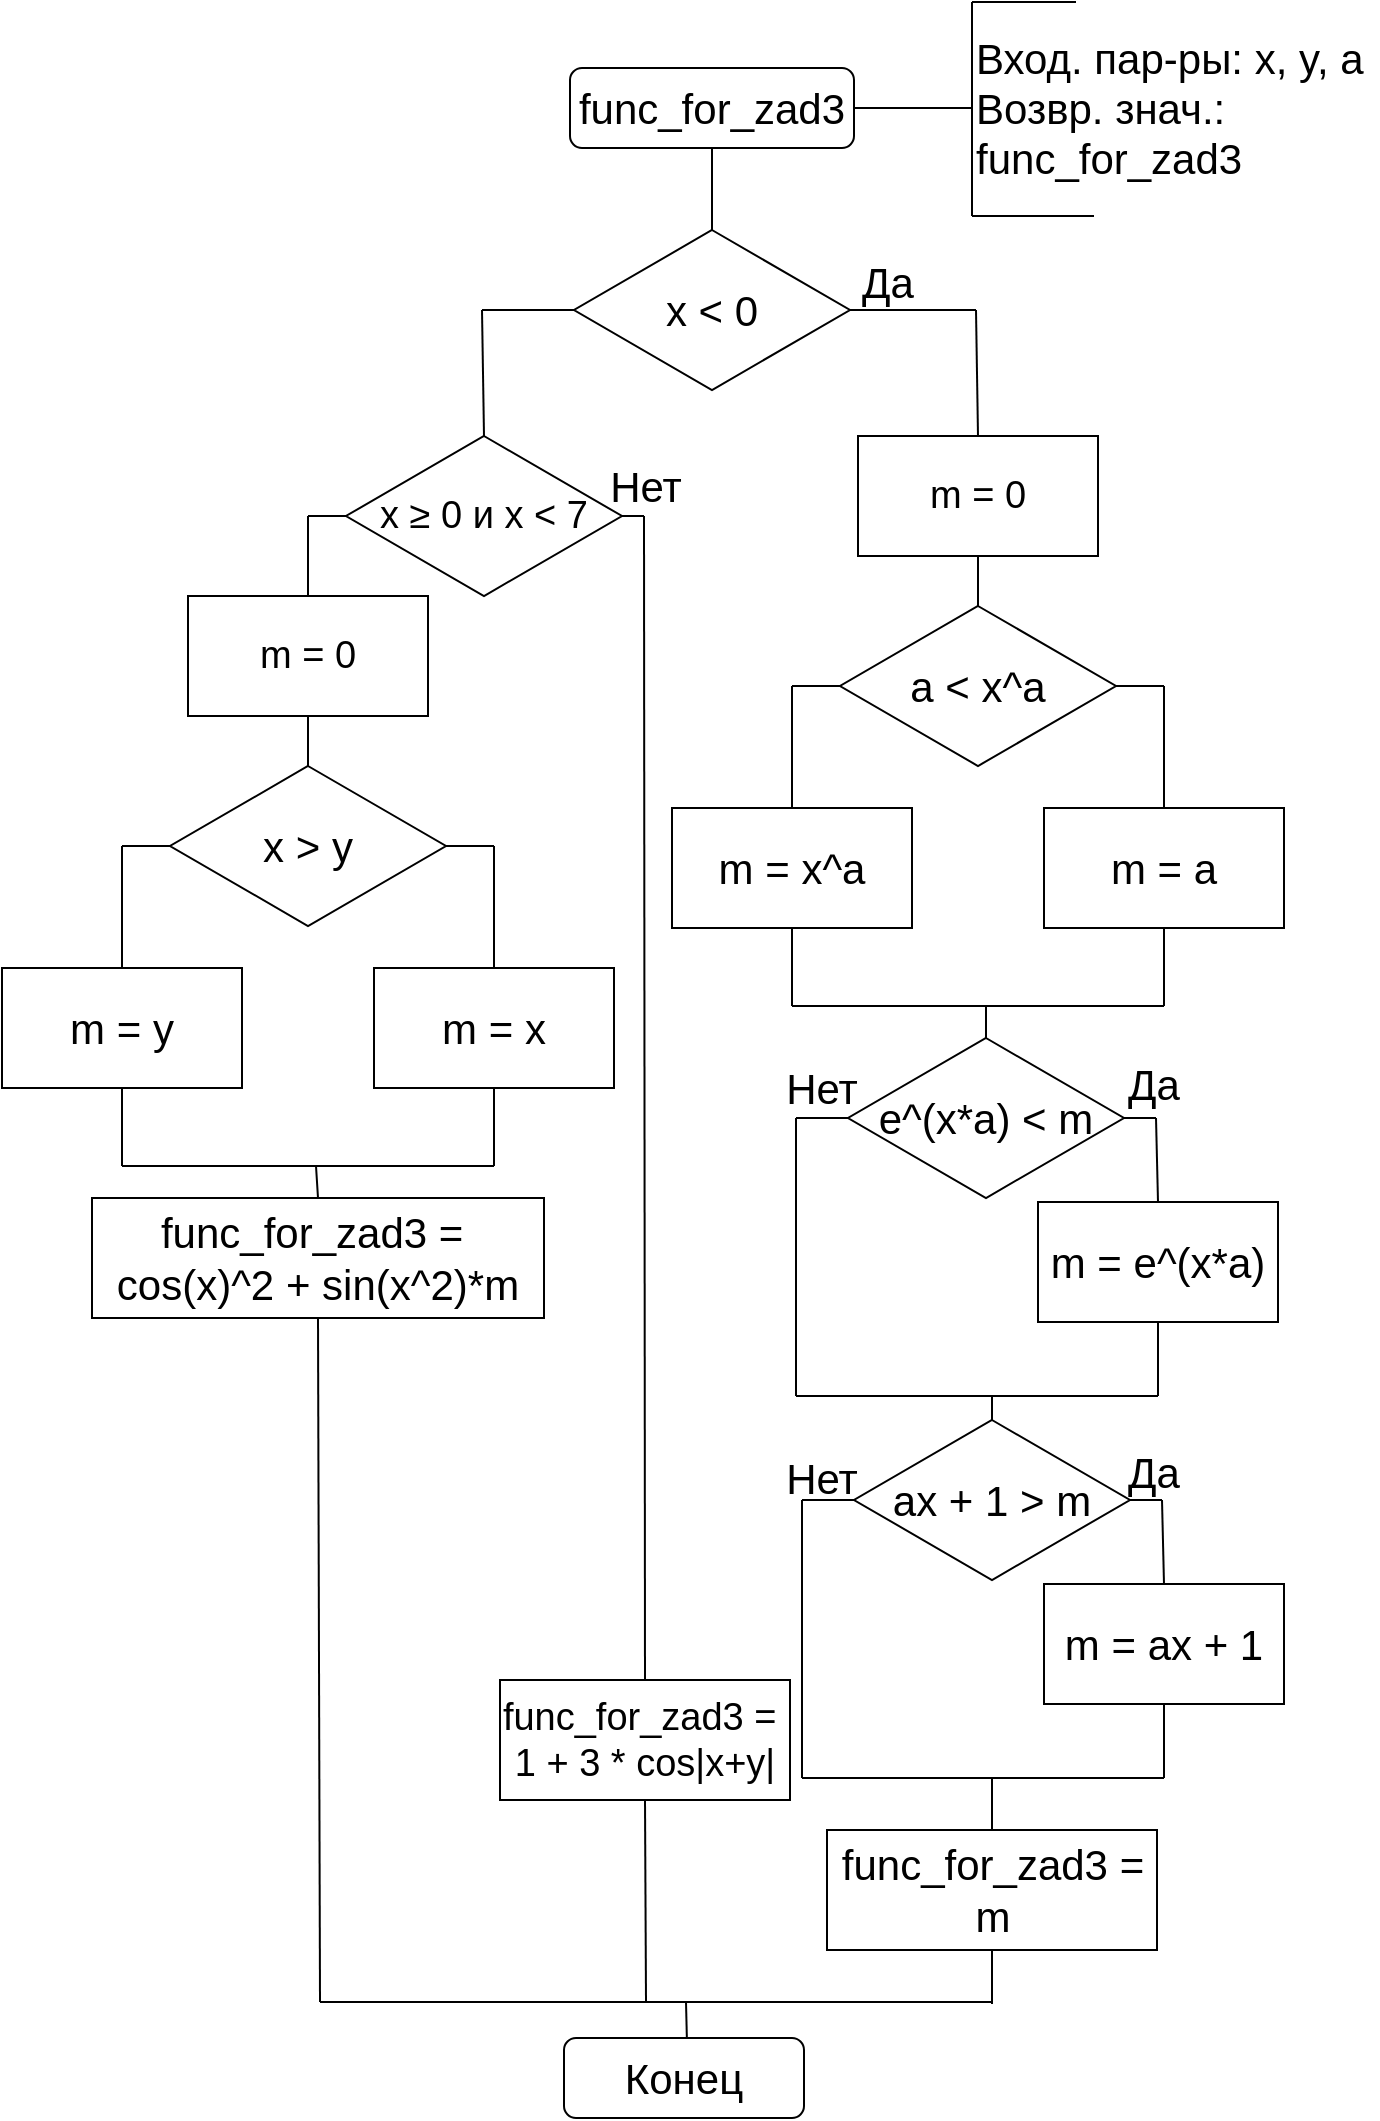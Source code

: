 <mxfile version="21.7.5" type="device">
  <diagram id="C5RBs43oDa-KdzZeNtuy" name="Page-1">
    <mxGraphModel dx="2049" dy="1131" grid="0" gridSize="10" guides="1" tooltips="1" connect="1" arrows="1" fold="1" page="1" pageScale="1" pageWidth="827" pageHeight="1169" math="0" shadow="0">
      <root>
        <mxCell id="WIyWlLk6GJQsqaUBKTNV-0" />
        <mxCell id="WIyWlLk6GJQsqaUBKTNV-1" parent="WIyWlLk6GJQsqaUBKTNV-0" />
        <mxCell id="WIyWlLk6GJQsqaUBKTNV-3" value="&lt;font style=&quot;font-size: 21px;&quot;&gt;func_for_zad3&lt;/font&gt;" style="rounded=1;whiteSpace=wrap;html=1;fontSize=14;glass=0;strokeWidth=1;shadow=0;" parent="WIyWlLk6GJQsqaUBKTNV-1" vertex="1">
          <mxGeometry x="291" y="62" width="142" height="40" as="geometry" />
        </mxCell>
        <mxCell id="6moriQLyFXrOPChxs1bC-0" value="Вход. пар-ры: x, y, a&lt;br style=&quot;font-size: 21px;&quot;&gt;Возвр. знач.: func_for_zad3" style="text;html=1;strokeColor=none;fillColor=none;align=left;verticalAlign=middle;whiteSpace=wrap;rounded=0;fontSize=21;" parent="WIyWlLk6GJQsqaUBKTNV-1" vertex="1">
          <mxGeometry x="492" y="67" width="203" height="30" as="geometry" />
        </mxCell>
        <mxCell id="6moriQLyFXrOPChxs1bC-2" value="" style="endArrow=none;html=1;rounded=0;entryX=1;entryY=0.5;entryDx=0;entryDy=0;exitX=0;exitY=0.5;exitDx=0;exitDy=0;" parent="WIyWlLk6GJQsqaUBKTNV-1" source="6moriQLyFXrOPChxs1bC-0" target="WIyWlLk6GJQsqaUBKTNV-3" edge="1">
          <mxGeometry width="50" height="50" relative="1" as="geometry">
            <mxPoint x="402" y="152" as="sourcePoint" />
            <mxPoint x="452" y="102" as="targetPoint" />
          </mxGeometry>
        </mxCell>
        <mxCell id="6moriQLyFXrOPChxs1bC-5" value="" style="endArrow=none;html=1;rounded=0;" parent="WIyWlLk6GJQsqaUBKTNV-1" edge="1">
          <mxGeometry width="50" height="50" relative="1" as="geometry">
            <mxPoint x="492" y="29" as="sourcePoint" />
            <mxPoint x="492" y="82" as="targetPoint" />
          </mxGeometry>
        </mxCell>
        <mxCell id="6moriQLyFXrOPChxs1bC-7" value="" style="endArrow=none;html=1;rounded=0;" parent="WIyWlLk6GJQsqaUBKTNV-1" edge="1">
          <mxGeometry width="50" height="50" relative="1" as="geometry">
            <mxPoint x="492" y="136" as="sourcePoint" />
            <mxPoint x="492" y="82" as="targetPoint" />
          </mxGeometry>
        </mxCell>
        <mxCell id="YWLN9xPVWwnnbP-Pcery-0" value="" style="endArrow=none;html=1;rounded=0;exitX=0.5;exitY=1;exitDx=0;exitDy=0;entryX=0.5;entryY=0;entryDx=0;entryDy=0;" parent="WIyWlLk6GJQsqaUBKTNV-1" source="WIyWlLk6GJQsqaUBKTNV-3" edge="1">
          <mxGeometry width="50" height="50" relative="1" as="geometry">
            <mxPoint x="530" y="377" as="sourcePoint" />
            <mxPoint x="362" y="152" as="targetPoint" />
          </mxGeometry>
        </mxCell>
        <mxCell id="lrFM34d_Fa-Jtx6sUcbM-0" value="&lt;font style=&quot;font-size: 21px;&quot;&gt;x &amp;lt; 0&lt;/font&gt;" style="rhombus;whiteSpace=wrap;html=1;" vertex="1" parent="WIyWlLk6GJQsqaUBKTNV-1">
          <mxGeometry x="293" y="143" width="138" height="80" as="geometry" />
        </mxCell>
        <mxCell id="lrFM34d_Fa-Jtx6sUcbM-1" value="&lt;font style=&quot;font-size: 19px;&quot;&gt;m = 0&lt;/font&gt;" style="rounded=0;whiteSpace=wrap;html=1;" vertex="1" parent="WIyWlLk6GJQsqaUBKTNV-1">
          <mxGeometry x="435" y="246" width="120" height="60" as="geometry" />
        </mxCell>
        <mxCell id="lrFM34d_Fa-Jtx6sUcbM-2" value="" style="endArrow=none;html=1;rounded=0;exitX=1;exitY=0.5;exitDx=0;exitDy=0;" edge="1" parent="WIyWlLk6GJQsqaUBKTNV-1" source="lrFM34d_Fa-Jtx6sUcbM-0">
          <mxGeometry width="50" height="50" relative="1" as="geometry">
            <mxPoint x="530" y="371" as="sourcePoint" />
            <mxPoint x="494" y="183" as="targetPoint" />
          </mxGeometry>
        </mxCell>
        <mxCell id="lrFM34d_Fa-Jtx6sUcbM-3" value="" style="endArrow=none;html=1;rounded=0;exitX=0.5;exitY=0;exitDx=0;exitDy=0;" edge="1" parent="WIyWlLk6GJQsqaUBKTNV-1" source="lrFM34d_Fa-Jtx6sUcbM-1">
          <mxGeometry width="50" height="50" relative="1" as="geometry">
            <mxPoint x="530" y="371" as="sourcePoint" />
            <mxPoint x="494" y="183" as="targetPoint" />
          </mxGeometry>
        </mxCell>
        <mxCell id="lrFM34d_Fa-Jtx6sUcbM-4" value="Да" style="text;html=1;strokeColor=none;fillColor=none;align=center;verticalAlign=middle;whiteSpace=wrap;rounded=0;fontSize=21;" vertex="1" parent="WIyWlLk6GJQsqaUBKTNV-1">
          <mxGeometry x="419.5" y="154" width="60" height="30" as="geometry" />
        </mxCell>
        <mxCell id="lrFM34d_Fa-Jtx6sUcbM-6" value="&lt;font style=&quot;font-size: 19px;&quot;&gt;x&amp;nbsp;≥ 0 и x &amp;lt; 7&lt;/font&gt;" style="rhombus;whiteSpace=wrap;html=1;" vertex="1" parent="WIyWlLk6GJQsqaUBKTNV-1">
          <mxGeometry x="179" y="246" width="138" height="80" as="geometry" />
        </mxCell>
        <mxCell id="lrFM34d_Fa-Jtx6sUcbM-7" value="" style="endArrow=none;html=1;rounded=0;entryX=0;entryY=0.5;entryDx=0;entryDy=0;" edge="1" parent="WIyWlLk6GJQsqaUBKTNV-1" target="lrFM34d_Fa-Jtx6sUcbM-0">
          <mxGeometry width="50" height="50" relative="1" as="geometry">
            <mxPoint x="247" y="183" as="sourcePoint" />
            <mxPoint x="412" y="342" as="targetPoint" />
          </mxGeometry>
        </mxCell>
        <mxCell id="lrFM34d_Fa-Jtx6sUcbM-8" value="" style="endArrow=none;html=1;rounded=0;exitX=0.5;exitY=0;exitDx=0;exitDy=0;" edge="1" parent="WIyWlLk6GJQsqaUBKTNV-1" source="lrFM34d_Fa-Jtx6sUcbM-6">
          <mxGeometry width="50" height="50" relative="1" as="geometry">
            <mxPoint x="278" y="304" as="sourcePoint" />
            <mxPoint x="247" y="183" as="targetPoint" />
          </mxGeometry>
        </mxCell>
        <mxCell id="lrFM34d_Fa-Jtx6sUcbM-9" value="&lt;font style=&quot;font-size: 21px;&quot;&gt;a &amp;lt; x^a&lt;/font&gt;" style="rhombus;whiteSpace=wrap;html=1;" vertex="1" parent="WIyWlLk6GJQsqaUBKTNV-1">
          <mxGeometry x="426" y="331" width="138" height="80" as="geometry" />
        </mxCell>
        <mxCell id="lrFM34d_Fa-Jtx6sUcbM-10" value="" style="endArrow=none;html=1;rounded=0;entryX=0.5;entryY=1;entryDx=0;entryDy=0;exitX=0.5;exitY=0;exitDx=0;exitDy=0;" edge="1" parent="WIyWlLk6GJQsqaUBKTNV-1" source="lrFM34d_Fa-Jtx6sUcbM-9" target="lrFM34d_Fa-Jtx6sUcbM-1">
          <mxGeometry width="50" height="50" relative="1" as="geometry">
            <mxPoint x="366" y="432" as="sourcePoint" />
            <mxPoint x="416" y="382" as="targetPoint" />
          </mxGeometry>
        </mxCell>
        <mxCell id="lrFM34d_Fa-Jtx6sUcbM-11" value="m = a" style="rounded=0;whiteSpace=wrap;html=1;fontSize=21;" vertex="1" parent="WIyWlLk6GJQsqaUBKTNV-1">
          <mxGeometry x="528" y="432" width="120" height="60" as="geometry" />
        </mxCell>
        <mxCell id="lrFM34d_Fa-Jtx6sUcbM-12" value="&lt;font style=&quot;font-size: 21px;&quot;&gt;m = x^a&lt;/font&gt;" style="rounded=0;whiteSpace=wrap;html=1;" vertex="1" parent="WIyWlLk6GJQsqaUBKTNV-1">
          <mxGeometry x="342" y="432" width="120" height="60" as="geometry" />
        </mxCell>
        <mxCell id="lrFM34d_Fa-Jtx6sUcbM-13" value="" style="endArrow=none;html=1;rounded=0;entryX=0;entryY=0.5;entryDx=0;entryDy=0;" edge="1" parent="WIyWlLk6GJQsqaUBKTNV-1" target="lrFM34d_Fa-Jtx6sUcbM-9">
          <mxGeometry width="50" height="50" relative="1" as="geometry">
            <mxPoint x="402" y="371" as="sourcePoint" />
            <mxPoint x="417" y="492" as="targetPoint" />
          </mxGeometry>
        </mxCell>
        <mxCell id="lrFM34d_Fa-Jtx6sUcbM-14" value="" style="endArrow=none;html=1;rounded=0;entryX=0.5;entryY=0;entryDx=0;entryDy=0;" edge="1" parent="WIyWlLk6GJQsqaUBKTNV-1" target="lrFM34d_Fa-Jtx6sUcbM-12">
          <mxGeometry width="50" height="50" relative="1" as="geometry">
            <mxPoint x="402" y="371" as="sourcePoint" />
            <mxPoint x="417" y="492" as="targetPoint" />
          </mxGeometry>
        </mxCell>
        <mxCell id="lrFM34d_Fa-Jtx6sUcbM-15" value="" style="endArrow=none;html=1;rounded=0;entryX=0.5;entryY=0;entryDx=0;entryDy=0;" edge="1" parent="WIyWlLk6GJQsqaUBKTNV-1" target="lrFM34d_Fa-Jtx6sUcbM-11">
          <mxGeometry width="50" height="50" relative="1" as="geometry">
            <mxPoint x="588" y="371" as="sourcePoint" />
            <mxPoint x="578" y="455" as="targetPoint" />
          </mxGeometry>
        </mxCell>
        <mxCell id="lrFM34d_Fa-Jtx6sUcbM-16" value="" style="endArrow=none;html=1;rounded=0;entryX=1;entryY=0.5;entryDx=0;entryDy=0;" edge="1" parent="WIyWlLk6GJQsqaUBKTNV-1" target="lrFM34d_Fa-Jtx6sUcbM-9">
          <mxGeometry width="50" height="50" relative="1" as="geometry">
            <mxPoint x="588" y="371" as="sourcePoint" />
            <mxPoint x="596" y="380" as="targetPoint" />
          </mxGeometry>
        </mxCell>
        <mxCell id="lrFM34d_Fa-Jtx6sUcbM-17" value="" style="endArrow=none;html=1;rounded=0;entryX=0.5;entryY=1;entryDx=0;entryDy=0;" edge="1" parent="WIyWlLk6GJQsqaUBKTNV-1" target="lrFM34d_Fa-Jtx6sUcbM-12">
          <mxGeometry width="50" height="50" relative="1" as="geometry">
            <mxPoint x="402" y="531" as="sourcePoint" />
            <mxPoint x="518" y="577" as="targetPoint" />
          </mxGeometry>
        </mxCell>
        <mxCell id="lrFM34d_Fa-Jtx6sUcbM-18" value="" style="endArrow=none;html=1;rounded=0;entryX=0.5;entryY=1;entryDx=0;entryDy=0;" edge="1" parent="WIyWlLk6GJQsqaUBKTNV-1" target="lrFM34d_Fa-Jtx6sUcbM-11">
          <mxGeometry width="50" height="50" relative="1" as="geometry">
            <mxPoint x="588" y="531" as="sourcePoint" />
            <mxPoint x="518" y="577" as="targetPoint" />
          </mxGeometry>
        </mxCell>
        <mxCell id="lrFM34d_Fa-Jtx6sUcbM-19" value="" style="endArrow=none;html=1;rounded=0;" edge="1" parent="WIyWlLk6GJQsqaUBKTNV-1">
          <mxGeometry width="50" height="50" relative="1" as="geometry">
            <mxPoint x="402" y="531" as="sourcePoint" />
            <mxPoint x="588" y="531" as="targetPoint" />
          </mxGeometry>
        </mxCell>
        <mxCell id="lrFM34d_Fa-Jtx6sUcbM-20" value="&lt;font style=&quot;font-size: 21px;&quot;&gt;e^(x*a) &amp;lt; m&lt;/font&gt;" style="rhombus;whiteSpace=wrap;html=1;" vertex="1" parent="WIyWlLk6GJQsqaUBKTNV-1">
          <mxGeometry x="430" y="547" width="138" height="80" as="geometry" />
        </mxCell>
        <mxCell id="lrFM34d_Fa-Jtx6sUcbM-21" value="" style="endArrow=none;html=1;rounded=0;exitX=0.5;exitY=0;exitDx=0;exitDy=0;" edge="1" parent="WIyWlLk6GJQsqaUBKTNV-1" source="lrFM34d_Fa-Jtx6sUcbM-20">
          <mxGeometry width="50" height="50" relative="1" as="geometry">
            <mxPoint x="487" y="613" as="sourcePoint" />
            <mxPoint x="499" y="531" as="targetPoint" />
          </mxGeometry>
        </mxCell>
        <mxCell id="lrFM34d_Fa-Jtx6sUcbM-22" value="m = e^(x*a)" style="rounded=0;whiteSpace=wrap;html=1;fontSize=21;" vertex="1" parent="WIyWlLk6GJQsqaUBKTNV-1">
          <mxGeometry x="525" y="629" width="120" height="60" as="geometry" />
        </mxCell>
        <mxCell id="lrFM34d_Fa-Jtx6sUcbM-23" value="" style="endArrow=none;html=1;rounded=0;exitX=1;exitY=0.5;exitDx=0;exitDy=0;" edge="1" parent="WIyWlLk6GJQsqaUBKTNV-1" source="lrFM34d_Fa-Jtx6sUcbM-20">
          <mxGeometry width="50" height="50" relative="1" as="geometry">
            <mxPoint x="480" y="627" as="sourcePoint" />
            <mxPoint x="584" y="587" as="targetPoint" />
          </mxGeometry>
        </mxCell>
        <mxCell id="lrFM34d_Fa-Jtx6sUcbM-24" value="" style="endArrow=none;html=1;rounded=0;exitX=0.5;exitY=0;exitDx=0;exitDy=0;" edge="1" parent="WIyWlLk6GJQsqaUBKTNV-1" source="lrFM34d_Fa-Jtx6sUcbM-22">
          <mxGeometry width="50" height="50" relative="1" as="geometry">
            <mxPoint x="480" y="627" as="sourcePoint" />
            <mxPoint x="584" y="587" as="targetPoint" />
          </mxGeometry>
        </mxCell>
        <mxCell id="lrFM34d_Fa-Jtx6sUcbM-25" value="" style="endArrow=none;html=1;rounded=0;exitX=0;exitY=0.5;exitDx=0;exitDy=0;" edge="1" parent="WIyWlLk6GJQsqaUBKTNV-1" source="lrFM34d_Fa-Jtx6sUcbM-20">
          <mxGeometry width="50" height="50" relative="1" as="geometry">
            <mxPoint x="533" y="659" as="sourcePoint" />
            <mxPoint x="404" y="587" as="targetPoint" />
          </mxGeometry>
        </mxCell>
        <mxCell id="lrFM34d_Fa-Jtx6sUcbM-26" value="" style="endArrow=none;html=1;rounded=0;" edge="1" parent="WIyWlLk6GJQsqaUBKTNV-1">
          <mxGeometry width="50" height="50" relative="1" as="geometry">
            <mxPoint x="404" y="587" as="sourcePoint" />
            <mxPoint x="404" y="726" as="targetPoint" />
          </mxGeometry>
        </mxCell>
        <mxCell id="lrFM34d_Fa-Jtx6sUcbM-27" value="" style="endArrow=none;html=1;rounded=0;entryX=0.5;entryY=1;entryDx=0;entryDy=0;" edge="1" parent="WIyWlLk6GJQsqaUBKTNV-1" target="lrFM34d_Fa-Jtx6sUcbM-22">
          <mxGeometry width="50" height="50" relative="1" as="geometry">
            <mxPoint x="585" y="726" as="sourcePoint" />
            <mxPoint x="525" y="689" as="targetPoint" />
          </mxGeometry>
        </mxCell>
        <mxCell id="lrFM34d_Fa-Jtx6sUcbM-28" value="" style="endArrow=none;html=1;rounded=0;" edge="1" parent="WIyWlLk6GJQsqaUBKTNV-1">
          <mxGeometry width="50" height="50" relative="1" as="geometry">
            <mxPoint x="404" y="726" as="sourcePoint" />
            <mxPoint x="585" y="726" as="targetPoint" />
          </mxGeometry>
        </mxCell>
        <mxCell id="lrFM34d_Fa-Jtx6sUcbM-29" value="&lt;font style=&quot;font-size: 21px;&quot;&gt;ax + 1 &amp;gt; m&lt;/font&gt;" style="rhombus;whiteSpace=wrap;html=1;" vertex="1" parent="WIyWlLk6GJQsqaUBKTNV-1">
          <mxGeometry x="433" y="738" width="138" height="80" as="geometry" />
        </mxCell>
        <mxCell id="lrFM34d_Fa-Jtx6sUcbM-30" value="m = ax + 1" style="rounded=0;whiteSpace=wrap;html=1;fontSize=21;" vertex="1" parent="WIyWlLk6GJQsqaUBKTNV-1">
          <mxGeometry x="528" y="820" width="120" height="60" as="geometry" />
        </mxCell>
        <mxCell id="lrFM34d_Fa-Jtx6sUcbM-31" value="" style="endArrow=none;html=1;rounded=0;exitX=1;exitY=0.5;exitDx=0;exitDy=0;" edge="1" parent="WIyWlLk6GJQsqaUBKTNV-1" source="lrFM34d_Fa-Jtx6sUcbM-29">
          <mxGeometry width="50" height="50" relative="1" as="geometry">
            <mxPoint x="483" y="818" as="sourcePoint" />
            <mxPoint x="587" y="778" as="targetPoint" />
          </mxGeometry>
        </mxCell>
        <mxCell id="lrFM34d_Fa-Jtx6sUcbM-32" value="" style="endArrow=none;html=1;rounded=0;exitX=0.5;exitY=0;exitDx=0;exitDy=0;" edge="1" parent="WIyWlLk6GJQsqaUBKTNV-1" source="lrFM34d_Fa-Jtx6sUcbM-30">
          <mxGeometry width="50" height="50" relative="1" as="geometry">
            <mxPoint x="483" y="818" as="sourcePoint" />
            <mxPoint x="587" y="778" as="targetPoint" />
          </mxGeometry>
        </mxCell>
        <mxCell id="lrFM34d_Fa-Jtx6sUcbM-33" value="" style="endArrow=none;html=1;rounded=0;exitX=0;exitY=0.5;exitDx=0;exitDy=0;" edge="1" parent="WIyWlLk6GJQsqaUBKTNV-1" source="lrFM34d_Fa-Jtx6sUcbM-29">
          <mxGeometry width="50" height="50" relative="1" as="geometry">
            <mxPoint x="536" y="850" as="sourcePoint" />
            <mxPoint x="407" y="778" as="targetPoint" />
          </mxGeometry>
        </mxCell>
        <mxCell id="lrFM34d_Fa-Jtx6sUcbM-34" value="" style="endArrow=none;html=1;rounded=0;" edge="1" parent="WIyWlLk6GJQsqaUBKTNV-1">
          <mxGeometry width="50" height="50" relative="1" as="geometry">
            <mxPoint x="407" y="778" as="sourcePoint" />
            <mxPoint x="407" y="917" as="targetPoint" />
          </mxGeometry>
        </mxCell>
        <mxCell id="lrFM34d_Fa-Jtx6sUcbM-35" value="" style="endArrow=none;html=1;rounded=0;entryX=0.5;entryY=1;entryDx=0;entryDy=0;" edge="1" parent="WIyWlLk6GJQsqaUBKTNV-1" target="lrFM34d_Fa-Jtx6sUcbM-30">
          <mxGeometry width="50" height="50" relative="1" as="geometry">
            <mxPoint x="588" y="917" as="sourcePoint" />
            <mxPoint x="528" y="880" as="targetPoint" />
          </mxGeometry>
        </mxCell>
        <mxCell id="lrFM34d_Fa-Jtx6sUcbM-36" value="" style="endArrow=none;html=1;rounded=0;" edge="1" parent="WIyWlLk6GJQsqaUBKTNV-1">
          <mxGeometry width="50" height="50" relative="1" as="geometry">
            <mxPoint x="407" y="917" as="sourcePoint" />
            <mxPoint x="588" y="917" as="targetPoint" />
          </mxGeometry>
        </mxCell>
        <mxCell id="lrFM34d_Fa-Jtx6sUcbM-37" value="" style="endArrow=none;html=1;rounded=0;entryX=0.5;entryY=0;entryDx=0;entryDy=0;" edge="1" parent="WIyWlLk6GJQsqaUBKTNV-1" target="lrFM34d_Fa-Jtx6sUcbM-29">
          <mxGeometry width="50" height="50" relative="1" as="geometry">
            <mxPoint x="502" y="726" as="sourcePoint" />
            <mxPoint x="455" y="686" as="targetPoint" />
          </mxGeometry>
        </mxCell>
        <mxCell id="lrFM34d_Fa-Jtx6sUcbM-38" value="Да" style="text;html=1;strokeColor=none;fillColor=none;align=center;verticalAlign=middle;whiteSpace=wrap;rounded=0;fontSize=21;" vertex="1" parent="WIyWlLk6GJQsqaUBKTNV-1">
          <mxGeometry x="553" y="555" width="60" height="30" as="geometry" />
        </mxCell>
        <mxCell id="lrFM34d_Fa-Jtx6sUcbM-39" value="Нет" style="text;html=1;strokeColor=none;fillColor=none;align=center;verticalAlign=middle;whiteSpace=wrap;rounded=0;fontSize=21;" vertex="1" parent="WIyWlLk6GJQsqaUBKTNV-1">
          <mxGeometry x="387" y="557" width="60" height="30" as="geometry" />
        </mxCell>
        <mxCell id="lrFM34d_Fa-Jtx6sUcbM-40" value="Да" style="text;html=1;strokeColor=none;fillColor=none;align=center;verticalAlign=middle;whiteSpace=wrap;rounded=0;fontSize=21;" vertex="1" parent="WIyWlLk6GJQsqaUBKTNV-1">
          <mxGeometry x="553" y="749" width="60" height="30" as="geometry" />
        </mxCell>
        <mxCell id="lrFM34d_Fa-Jtx6sUcbM-41" value="Нет" style="text;html=1;strokeColor=none;fillColor=none;align=center;verticalAlign=middle;whiteSpace=wrap;rounded=0;fontSize=21;" vertex="1" parent="WIyWlLk6GJQsqaUBKTNV-1">
          <mxGeometry x="387" y="752" width="60" height="30" as="geometry" />
        </mxCell>
        <mxCell id="lrFM34d_Fa-Jtx6sUcbM-42" value="" style="endArrow=none;html=1;rounded=0;" edge="1" parent="WIyWlLk6GJQsqaUBKTNV-1" target="lrFM34d_Fa-Jtx6sUcbM-43">
          <mxGeometry width="50" height="50" relative="1" as="geometry">
            <mxPoint x="502" y="917" as="sourcePoint" />
            <mxPoint x="542" y="860" as="targetPoint" />
          </mxGeometry>
        </mxCell>
        <mxCell id="lrFM34d_Fa-Jtx6sUcbM-43" value="func_for_zad3 = m" style="rounded=0;whiteSpace=wrap;html=1;fontSize=21;" vertex="1" parent="WIyWlLk6GJQsqaUBKTNV-1">
          <mxGeometry x="419.5" y="943" width="165" height="60" as="geometry" />
        </mxCell>
        <mxCell id="lrFM34d_Fa-Jtx6sUcbM-44" value="func_for_zad3 =&amp;nbsp;&lt;br style=&quot;font-size: 19px;&quot;&gt;1 + 3 * cos|x+y|" style="rounded=0;whiteSpace=wrap;html=1;fontSize=19;" vertex="1" parent="WIyWlLk6GJQsqaUBKTNV-1">
          <mxGeometry x="256" y="868" width="145" height="60" as="geometry" />
        </mxCell>
        <mxCell id="lrFM34d_Fa-Jtx6sUcbM-45" value="" style="endArrow=none;html=1;rounded=0;entryX=1;entryY=0.5;entryDx=0;entryDy=0;" edge="1" parent="WIyWlLk6GJQsqaUBKTNV-1" target="lrFM34d_Fa-Jtx6sUcbM-6">
          <mxGeometry width="50" height="50" relative="1" as="geometry">
            <mxPoint x="328" y="286" as="sourcePoint" />
            <mxPoint x="343" y="425" as="targetPoint" />
          </mxGeometry>
        </mxCell>
        <mxCell id="lrFM34d_Fa-Jtx6sUcbM-46" value="" style="endArrow=none;html=1;rounded=0;exitX=0.5;exitY=0;exitDx=0;exitDy=0;" edge="1" parent="WIyWlLk6GJQsqaUBKTNV-1" source="lrFM34d_Fa-Jtx6sUcbM-44">
          <mxGeometry width="50" height="50" relative="1" as="geometry">
            <mxPoint x="293" y="475" as="sourcePoint" />
            <mxPoint x="328" y="286" as="targetPoint" />
          </mxGeometry>
        </mxCell>
        <mxCell id="lrFM34d_Fa-Jtx6sUcbM-47" value="" style="endArrow=none;html=1;rounded=0;exitX=0.5;exitY=1;exitDx=0;exitDy=0;" edge="1" parent="WIyWlLk6GJQsqaUBKTNV-1" source="lrFM34d_Fa-Jtx6sUcbM-44">
          <mxGeometry width="50" height="50" relative="1" as="geometry">
            <mxPoint x="314" y="625" as="sourcePoint" />
            <mxPoint x="329" y="1029" as="targetPoint" />
          </mxGeometry>
        </mxCell>
        <mxCell id="lrFM34d_Fa-Jtx6sUcbM-48" value="Нет" style="text;html=1;strokeColor=none;fillColor=none;align=center;verticalAlign=middle;whiteSpace=wrap;rounded=0;fontSize=21;" vertex="1" parent="WIyWlLk6GJQsqaUBKTNV-1">
          <mxGeometry x="298.5" y="256" width="60" height="30" as="geometry" />
        </mxCell>
        <mxCell id="lrFM34d_Fa-Jtx6sUcbM-49" value="&lt;font style=&quot;font-size: 19px;&quot;&gt;m = 0&lt;/font&gt;" style="rounded=0;whiteSpace=wrap;html=1;" vertex="1" parent="WIyWlLk6GJQsqaUBKTNV-1">
          <mxGeometry x="100" y="326" width="120" height="60" as="geometry" />
        </mxCell>
        <mxCell id="lrFM34d_Fa-Jtx6sUcbM-50" value="" style="endArrow=none;html=1;rounded=0;entryX=0;entryY=0.5;entryDx=0;entryDy=0;" edge="1" parent="WIyWlLk6GJQsqaUBKTNV-1" target="lrFM34d_Fa-Jtx6sUcbM-6">
          <mxGeometry width="50" height="50" relative="1" as="geometry">
            <mxPoint x="160" y="286" as="sourcePoint" />
            <mxPoint x="272" y="342" as="targetPoint" />
          </mxGeometry>
        </mxCell>
        <mxCell id="lrFM34d_Fa-Jtx6sUcbM-51" value="" style="endArrow=none;html=1;rounded=0;exitX=0.5;exitY=0;exitDx=0;exitDy=0;" edge="1" parent="WIyWlLk6GJQsqaUBKTNV-1" source="lrFM34d_Fa-Jtx6sUcbM-49">
          <mxGeometry width="50" height="50" relative="1" as="geometry">
            <mxPoint x="182" y="308" as="sourcePoint" />
            <mxPoint x="160" y="286" as="targetPoint" />
          </mxGeometry>
        </mxCell>
        <mxCell id="lrFM34d_Fa-Jtx6sUcbM-52" value="&lt;span style=&quot;font-size: 21px;&quot;&gt;x &amp;gt; y&lt;/span&gt;" style="rhombus;whiteSpace=wrap;html=1;" vertex="1" parent="WIyWlLk6GJQsqaUBKTNV-1">
          <mxGeometry x="91" y="411" width="138" height="80" as="geometry" />
        </mxCell>
        <mxCell id="lrFM34d_Fa-Jtx6sUcbM-53" value="" style="endArrow=none;html=1;rounded=0;entryX=0.5;entryY=1;entryDx=0;entryDy=0;exitX=0.5;exitY=0;exitDx=0;exitDy=0;" edge="1" parent="WIyWlLk6GJQsqaUBKTNV-1" source="lrFM34d_Fa-Jtx6sUcbM-52">
          <mxGeometry width="50" height="50" relative="1" as="geometry">
            <mxPoint x="31" y="512" as="sourcePoint" />
            <mxPoint x="160" y="386" as="targetPoint" />
          </mxGeometry>
        </mxCell>
        <mxCell id="lrFM34d_Fa-Jtx6sUcbM-54" value="&lt;font style=&quot;font-size: 21px;&quot;&gt;m = x&lt;/font&gt;" style="rounded=0;whiteSpace=wrap;html=1;" vertex="1" parent="WIyWlLk6GJQsqaUBKTNV-1">
          <mxGeometry x="193" y="512" width="120" height="60" as="geometry" />
        </mxCell>
        <mxCell id="lrFM34d_Fa-Jtx6sUcbM-55" value="&lt;font style=&quot;font-size: 21px;&quot;&gt;m = y&lt;/font&gt;" style="rounded=0;whiteSpace=wrap;html=1;" vertex="1" parent="WIyWlLk6GJQsqaUBKTNV-1">
          <mxGeometry x="7" y="512" width="120" height="60" as="geometry" />
        </mxCell>
        <mxCell id="lrFM34d_Fa-Jtx6sUcbM-56" value="" style="endArrow=none;html=1;rounded=0;entryX=0;entryY=0.5;entryDx=0;entryDy=0;" edge="1" parent="WIyWlLk6GJQsqaUBKTNV-1" target="lrFM34d_Fa-Jtx6sUcbM-52">
          <mxGeometry width="50" height="50" relative="1" as="geometry">
            <mxPoint x="67" y="451" as="sourcePoint" />
            <mxPoint x="82" y="572" as="targetPoint" />
          </mxGeometry>
        </mxCell>
        <mxCell id="lrFM34d_Fa-Jtx6sUcbM-57" value="" style="endArrow=none;html=1;rounded=0;entryX=0.5;entryY=0;entryDx=0;entryDy=0;" edge="1" parent="WIyWlLk6GJQsqaUBKTNV-1" target="lrFM34d_Fa-Jtx6sUcbM-55">
          <mxGeometry width="50" height="50" relative="1" as="geometry">
            <mxPoint x="67" y="451" as="sourcePoint" />
            <mxPoint x="82" y="572" as="targetPoint" />
          </mxGeometry>
        </mxCell>
        <mxCell id="lrFM34d_Fa-Jtx6sUcbM-58" value="" style="endArrow=none;html=1;rounded=0;entryX=0.5;entryY=0;entryDx=0;entryDy=0;" edge="1" parent="WIyWlLk6GJQsqaUBKTNV-1" target="lrFM34d_Fa-Jtx6sUcbM-54">
          <mxGeometry width="50" height="50" relative="1" as="geometry">
            <mxPoint x="253" y="451" as="sourcePoint" />
            <mxPoint x="243" y="535" as="targetPoint" />
          </mxGeometry>
        </mxCell>
        <mxCell id="lrFM34d_Fa-Jtx6sUcbM-59" value="" style="endArrow=none;html=1;rounded=0;entryX=1;entryY=0.5;entryDx=0;entryDy=0;" edge="1" parent="WIyWlLk6GJQsqaUBKTNV-1" target="lrFM34d_Fa-Jtx6sUcbM-52">
          <mxGeometry width="50" height="50" relative="1" as="geometry">
            <mxPoint x="253" y="451" as="sourcePoint" />
            <mxPoint x="261" y="460" as="targetPoint" />
          </mxGeometry>
        </mxCell>
        <mxCell id="lrFM34d_Fa-Jtx6sUcbM-60" value="" style="endArrow=none;html=1;rounded=0;entryX=0.5;entryY=1;entryDx=0;entryDy=0;" edge="1" parent="WIyWlLk6GJQsqaUBKTNV-1" target="lrFM34d_Fa-Jtx6sUcbM-55">
          <mxGeometry width="50" height="50" relative="1" as="geometry">
            <mxPoint x="67" y="611" as="sourcePoint" />
            <mxPoint x="183" y="657" as="targetPoint" />
          </mxGeometry>
        </mxCell>
        <mxCell id="lrFM34d_Fa-Jtx6sUcbM-61" value="" style="endArrow=none;html=1;rounded=0;entryX=0.5;entryY=1;entryDx=0;entryDy=0;" edge="1" parent="WIyWlLk6GJQsqaUBKTNV-1" target="lrFM34d_Fa-Jtx6sUcbM-54">
          <mxGeometry width="50" height="50" relative="1" as="geometry">
            <mxPoint x="253" y="611" as="sourcePoint" />
            <mxPoint x="183" y="657" as="targetPoint" />
          </mxGeometry>
        </mxCell>
        <mxCell id="lrFM34d_Fa-Jtx6sUcbM-62" value="" style="endArrow=none;html=1;rounded=0;" edge="1" parent="WIyWlLk6GJQsqaUBKTNV-1">
          <mxGeometry width="50" height="50" relative="1" as="geometry">
            <mxPoint x="67" y="611" as="sourcePoint" />
            <mxPoint x="253" y="611" as="targetPoint" />
          </mxGeometry>
        </mxCell>
        <mxCell id="lrFM34d_Fa-Jtx6sUcbM-63" value="" style="endArrow=none;html=1;rounded=0;exitX=0.5;exitY=0;exitDx=0;exitDy=0;" edge="1" parent="WIyWlLk6GJQsqaUBKTNV-1" source="lrFM34d_Fa-Jtx6sUcbM-64">
          <mxGeometry width="50" height="50" relative="1" as="geometry">
            <mxPoint x="164" y="627" as="sourcePoint" />
            <mxPoint x="164" y="611" as="targetPoint" />
          </mxGeometry>
        </mxCell>
        <mxCell id="lrFM34d_Fa-Jtx6sUcbM-64" value="&lt;font style=&quot;font-size: 21px;&quot;&gt;func_for_zad3 =&amp;nbsp;&lt;br&gt;cos(x)^2 + sin(x^2)*m&lt;/font&gt;" style="rounded=0;whiteSpace=wrap;html=1;" vertex="1" parent="WIyWlLk6GJQsqaUBKTNV-1">
          <mxGeometry x="52" y="627" width="226" height="60" as="geometry" />
        </mxCell>
        <mxCell id="lrFM34d_Fa-Jtx6sUcbM-65" value="&lt;font style=&quot;font-size: 21px;&quot;&gt;Конец&lt;/font&gt;" style="rounded=1;whiteSpace=wrap;html=1;fontSize=14;glass=0;strokeWidth=1;shadow=0;" vertex="1" parent="WIyWlLk6GJQsqaUBKTNV-1">
          <mxGeometry x="288" y="1047" width="120" height="40" as="geometry" />
        </mxCell>
        <mxCell id="lrFM34d_Fa-Jtx6sUcbM-67" value="" style="endArrow=none;html=1;rounded=0;entryX=0.5;entryY=1;entryDx=0;entryDy=0;" edge="1" parent="WIyWlLk6GJQsqaUBKTNV-1" target="lrFM34d_Fa-Jtx6sUcbM-43">
          <mxGeometry width="50" height="50" relative="1" as="geometry">
            <mxPoint x="502" y="1030" as="sourcePoint" />
            <mxPoint x="417" y="958" as="targetPoint" />
          </mxGeometry>
        </mxCell>
        <mxCell id="lrFM34d_Fa-Jtx6sUcbM-68" value="" style="endArrow=none;html=1;rounded=0;" edge="1" parent="WIyWlLk6GJQsqaUBKTNV-1">
          <mxGeometry width="50" height="50" relative="1" as="geometry">
            <mxPoint x="166" y="1029" as="sourcePoint" />
            <mxPoint x="502" y="1029" as="targetPoint" />
          </mxGeometry>
        </mxCell>
        <mxCell id="lrFM34d_Fa-Jtx6sUcbM-69" value="" style="endArrow=none;html=1;rounded=0;exitX=0.512;exitY=0.007;exitDx=0;exitDy=0;exitPerimeter=0;" edge="1" parent="WIyWlLk6GJQsqaUBKTNV-1" source="lrFM34d_Fa-Jtx6sUcbM-65">
          <mxGeometry width="50" height="50" relative="1" as="geometry">
            <mxPoint x="331" y="1046" as="sourcePoint" />
            <mxPoint x="349" y="1029" as="targetPoint" />
          </mxGeometry>
        </mxCell>
        <mxCell id="lrFM34d_Fa-Jtx6sUcbM-70" value="" style="endArrow=none;html=1;rounded=0;exitX=0.5;exitY=1;exitDx=0;exitDy=0;" edge="1" parent="WIyWlLk6GJQsqaUBKTNV-1" source="lrFM34d_Fa-Jtx6sUcbM-64">
          <mxGeometry width="50" height="50" relative="1" as="geometry">
            <mxPoint x="182" y="891" as="sourcePoint" />
            <mxPoint x="166" y="1029" as="targetPoint" />
          </mxGeometry>
        </mxCell>
        <mxCell id="lrFM34d_Fa-Jtx6sUcbM-71" value="" style="endArrow=none;html=1;rounded=0;" edge="1" parent="WIyWlLk6GJQsqaUBKTNV-1">
          <mxGeometry width="50" height="50" relative="1" as="geometry">
            <mxPoint x="492" y="29" as="sourcePoint" />
            <mxPoint x="544" y="29" as="targetPoint" />
          </mxGeometry>
        </mxCell>
        <mxCell id="lrFM34d_Fa-Jtx6sUcbM-72" value="" style="endArrow=none;html=1;rounded=0;" edge="1" parent="WIyWlLk6GJQsqaUBKTNV-1">
          <mxGeometry width="50" height="50" relative="1" as="geometry">
            <mxPoint x="492" y="136" as="sourcePoint" />
            <mxPoint x="553" y="136" as="targetPoint" />
          </mxGeometry>
        </mxCell>
      </root>
    </mxGraphModel>
  </diagram>
</mxfile>
